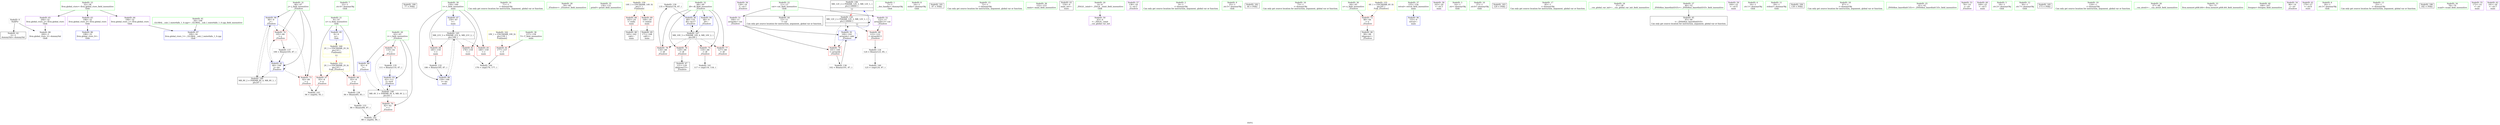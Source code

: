 digraph "SVFG" {
	label="SVFG";

	Node0x55ceff6fe700 [shape=record,color=grey,label="{NodeID: 0\nNullPtr}"];
	Node0x55ceff6fe700 -> Node0x55ceff713cd0[style=solid];
	Node0x55ceff6fe700 -> Node0x55ceff717400[style=solid];
	Node0x55ceff7175d0 [shape=record,color=blue,label="{NodeID: 90\n66\<--9\nj\<--\n_Z5solvev\n}"];
	Node0x55ceff7175d0 -> Node0x55ceff716740[style=dashed];
	Node0x55ceff7175d0 -> Node0x55ceff716810[style=dashed];
	Node0x55ceff7175d0 -> Node0x55ceff717770[style=dashed];
	Node0x55ceff7175d0 -> Node0x55ceff7206b0[style=dashed];
	Node0x55ceff711db0 [shape=record,color=green,label="{NodeID: 7\n22\<--1\n.str.4\<--dummyObj\nGlob }"];
	Node0x55ceff729a80 [shape=record,color=black,label="{NodeID: 180\n77 = PHI()\n}"];
	Node0x55ceff714310 [shape=record,color=blue,label="{NodeID: 97\n159\<--87\nt\<--\nmain\n}"];
	Node0x55ceff714310 -> Node0x55ceff71f2b0[style=dashed];
	Node0x55ceff712220 [shape=record,color=green,label="{NodeID: 14\n71\<--1\n\<--dummyObj\nCan only get source location for instruction, argument, global var or function.}"];
	Node0x55ceff712920 [shape=record,color=green,label="{NodeID: 21\n8\<--10\nn\<--n_field_insensitive\nGlob }"];
	Node0x55ceff712920 -> Node0x55ceff716190[style=solid];
	Node0x55ceff712920 -> Node0x55ceff716260[style=solid];
	Node0x55ceff712920 -> Node0x55ceff717100[style=solid];
	Node0x55ceff713020 [shape=record,color=green,label="{NodeID: 28\n59\<--60\n_Z5solvev\<--_Z5solvev_field_insensitive\n}"];
	Node0x55ceff713660 [shape=record,color=green,label="{NodeID: 35\n130\<--131\nprintf\<--printf_field_insensitive\n}"];
	Node0x55ceff713cd0 [shape=record,color=black,label="{NodeID: 42\n2\<--3\ndummyVal\<--dummyVal\n}"];
	Node0x55ceff719e50 [shape=record,color=grey,label="{NodeID: 132\n186 = Binary(185, 87, )\n}"];
	Node0x55ceff719e50 -> Node0x55ceff7143e0[style=solid];
	Node0x55ceff715330 [shape=record,color=black,label="{NodeID: 49\n171\<--168\ncall1\<--\nmain\n}"];
	Node0x55ceff714ee0 [shape=record,color=grey,label="{NodeID: 139\n135 = Binary(134, 87, )\n}"];
	Node0x55ceff714ee0 -> Node0x55ceff7179e0[style=solid];
	Node0x55ceff7158e0 [shape=record,color=purple,label="{NodeID: 56\n128\<--16\n\<--.str.1\n_Z5solvev\n}"];
	Node0x55ceff71f7b0 [shape=record,color=black,label="{NodeID: 146\nMR_12V_2 = PHI(MR_12V_3, MR_12V_1, )\npts\{130000 \}\n|{<s0>12}}"];
	Node0x55ceff71f7b0:s0 -> Node0x55ceff720bb0[style=dashed,color=red];
	Node0x55ceff715e90 [shape=record,color=purple,label="{NodeID: 63\n198\<--32\nllvm.global_ctors_0\<--llvm.global_ctors\nGlob }"];
	Node0x55ceff715e90 -> Node0x55ceff717200[style=solid];
	Node0x55ceff721ab0 [shape=record,color=yellow,style=double,label="{NodeID: 153\n2V_1 = ENCHI(MR_2V_0)\npts\{10 \}\nFun[_Z5solvev]}"];
	Node0x55ceff721ab0 -> Node0x55ceff716190[style=dashed];
	Node0x55ceff721ab0 -> Node0x55ceff716260[style=dashed];
	Node0x55ceff7164d0 [shape=record,color=red,label="{NodeID: 70\n82\<--62\n\<--i\n_Z5solvev\n}"];
	Node0x55ceff7164d0 -> Node0x55ceff71b520[style=solid];
	Node0x55ceff722b40 [shape=record,color=yellow,style=double,label="{NodeID: 160\n2V_1 = ENCHI(MR_2V_0)\npts\{10 \}\nFun[main]|{<s0>12}}"];
	Node0x55ceff722b40:s0 -> Node0x55ceff721ab0[style=dashed,color=red];
	Node0x55ceff716a80 [shape=record,color=red,label="{NodeID: 77\n127\<--68\n\<--i8\n_Z5solvev\n}"];
	Node0x55ceff717030 [shape=record,color=red,label="{NodeID: 84\n185\<--159\n\<--t\nmain\n}"];
	Node0x55ceff717030 -> Node0x55ceff719e50[style=solid];
	Node0x55ceff6fe950 [shape=record,color=green,label="{NodeID: 1\n7\<--1\n__dso_handle\<--dummyObj\nGlob }"];
	Node0x55ceff7176a0 [shape=record,color=blue,label="{NodeID: 91\n100\<--102\narrayidx\<--add\n_Z5solvev\n}"];
	Node0x55ceff7176a0 -> Node0x55ceff716c20[style=dashed];
	Node0x55ceff7176a0 -> Node0x55ceff7176a0[style=dashed];
	Node0x55ceff7176a0 -> Node0x55ceff720bb0[style=dashed];
	Node0x55ceff711e40 [shape=record,color=green,label="{NodeID: 8\n24\<--1\nstdin\<--dummyObj\nGlob }"];
	Node0x55ceff72a1f0 [shape=record,color=black,label="{NodeID: 181\n97 = PHI()\n}"];
	Node0x55ceff7143e0 [shape=record,color=blue,label="{NodeID: 98\n159\<--186\nt\<--inc\nmain\n}"];
	Node0x55ceff7143e0 -> Node0x55ceff71f2b0[style=dashed];
	Node0x55ceff712320 [shape=record,color=green,label="{NodeID: 15\n72\<--1\n\<--dummyObj\nCan only get source location for instruction, argument, global var or function.}"];
	Node0x55ceff712a20 [shape=record,color=green,label="{NodeID: 22\n11\<--13\ncnt\<--cnt_field_insensitive\nGlob }"];
	Node0x55ceff712a20 -> Node0x55ceff713ea0[style=solid];
	Node0x55ceff712a20 -> Node0x55ceff7154d0[style=solid];
	Node0x55ceff712a20 -> Node0x55ceff7155a0[style=solid];
	Node0x55ceff713120 [shape=record,color=green,label="{NodeID: 29\n62\<--63\ni\<--i_field_insensitive\n_Z5solvev\n}"];
	Node0x55ceff713120 -> Node0x55ceff7164d0[style=solid];
	Node0x55ceff713120 -> Node0x55ceff7165a0[style=solid];
	Node0x55ceff713120 -> Node0x55ceff717500[style=solid];
	Node0x55ceff713120 -> Node0x55ceff717840[style=solid];
	Node0x55ceff713760 [shape=record,color=green,label="{NodeID: 36\n152\<--153\nmain\<--main_field_insensitive\n}"];
	Node0x55ceff713dd0 [shape=record,color=black,label="{NodeID: 43\n154\<--9\nmain_ret\<--\nmain\n}"];
	Node0x55ceff719fd0 [shape=record,color=grey,label="{NodeID: 133\n86 = Binary(84, 87, )\n}"];
	Node0x55ceff719fd0 -> Node0x55ceff71b520[style=solid];
	Node0x55ceff715400 [shape=record,color=purple,label="{NodeID: 50\n43\<--4\n\<--_ZStL8__ioinit\n__cxx_global_var_init\n}"];
	Node0x55ceff715060 [shape=record,color=grey,label="{NodeID: 140\n125 = cmp(124, 87, )\n}"];
	Node0x55ceff7159b0 [shape=record,color=purple,label="{NodeID: 57\n138\<--18\n\<--.str.2\n_Z5solvev\n}"];
	Node0x55ceff71fcb0 [shape=record,color=black,label="{NodeID: 147\nMR_10V_3 = PHI(MR_10V_4, MR_10V_2, )\npts\{69 \}\n}"];
	Node0x55ceff71fcb0 -> Node0x55ceff7168e0[style=dashed];
	Node0x55ceff71fcb0 -> Node0x55ceff7169b0[style=dashed];
	Node0x55ceff71fcb0 -> Node0x55ceff716a80[style=dashed];
	Node0x55ceff71fcb0 -> Node0x55ceff716b50[style=dashed];
	Node0x55ceff71fcb0 -> Node0x55ceff7179e0[style=dashed];
	Node0x55ceff715f90 [shape=record,color=purple,label="{NodeID: 64\n199\<--32\nllvm.global_ctors_1\<--llvm.global_ctors\nGlob }"];
	Node0x55ceff715f90 -> Node0x55ceff717300[style=solid];
	Node0x55ceff7165a0 [shape=record,color=red,label="{NodeID: 71\n110\<--62\n\<--i\n_Z5solvev\n}"];
	Node0x55ceff7165a0 -> Node0x55ceff71a2d0[style=solid];
	Node0x55ceff716b50 [shape=record,color=red,label="{NodeID: 78\n134\<--68\n\<--i8\n_Z5solvev\n}"];
	Node0x55ceff716b50 -> Node0x55ceff714ee0[style=solid];
	Node0x55ceff717100 [shape=record,color=blue,label="{NodeID: 85\n8\<--9\nn\<--\nGlob }"];
	Node0x55ceff717100 -> Node0x55ceff722b40[style=dashed];
	Node0x55ceff711330 [shape=record,color=green,label="{NodeID: 2\n9\<--1\n\<--dummyObj\nCan only get source location for instruction, argument, global var or function.}"];
	Node0x55ceff717770 [shape=record,color=blue,label="{NodeID: 92\n66\<--106\nj\<--inc\n_Z5solvev\n}"];
	Node0x55ceff717770 -> Node0x55ceff716740[style=dashed];
	Node0x55ceff717770 -> Node0x55ceff716810[style=dashed];
	Node0x55ceff717770 -> Node0x55ceff717770[style=dashed];
	Node0x55ceff717770 -> Node0x55ceff7206b0[style=dashed];
	Node0x55ceff711ed0 [shape=record,color=green,label="{NodeID: 9\n25\<--1\n.str.5\<--dummyObj\nGlob }"];
	Node0x55ceff72a2f0 [shape=record,color=black,label="{NodeID: 182\n44 = PHI()\n}"];
	Node0x55ceff712420 [shape=record,color=green,label="{NodeID: 16\n73\<--1\n\<--dummyObj\nCan only get source location for instruction, argument, global var or function.}"];
	Node0x55ceff712b20 [shape=record,color=green,label="{NodeID: 23\n32\<--36\nllvm.global_ctors\<--llvm.global_ctors_field_insensitive\nGlob }"];
	Node0x55ceff712b20 -> Node0x55ceff715e90[style=solid];
	Node0x55ceff712b20 -> Node0x55ceff715f90[style=solid];
	Node0x55ceff712b20 -> Node0x55ceff716090[style=solid];
	Node0x55ceff7131f0 [shape=record,color=green,label="{NodeID: 30\n64\<--65\nx\<--x_field_insensitive\n_Z5solvev\n}"];
	Node0x55ceff7131f0 -> Node0x55ceff716670[style=solid];
	Node0x55ceff713860 [shape=record,color=green,label="{NodeID: 37\n155\<--156\nretval\<--retval_field_insensitive\nmain\n}"];
	Node0x55ceff713860 -> Node0x55ceff714240[style=solid];
	Node0x55ceff713ea0 [shape=record,color=black,label="{NodeID: 44\n12\<--11\n\<--cnt\nCan only get source location for instruction, argument, global var or function.}"];
	Node0x55ceff71a150 [shape=record,color=grey,label="{NodeID: 134\n124 = Binary(123, 85, )\n}"];
	Node0x55ceff71a150 -> Node0x55ceff715060[style=solid];
	Node0x55ceff7154d0 [shape=record,color=purple,label="{NodeID: 51\n100\<--11\narrayidx\<--cnt\n_Z5solvev\n}"];
	Node0x55ceff7154d0 -> Node0x55ceff716c20[style=solid];
	Node0x55ceff7154d0 -> Node0x55ceff7176a0[style=solid];
	Node0x55ceff71b420 [shape=record,color=grey,label="{NodeID: 141\n117 = cmp(116, 118, )\n}"];
	Node0x55ceff715a80 [shape=record,color=purple,label="{NodeID: 58\n163\<--20\n\<--.str.3\nmain\n}"];
	Node0x55ceff7201b0 [shape=record,color=black,label="{NodeID: 148\nMR_4V_3 = PHI(MR_4V_4, MR_4V_2, )\npts\{63 \}\n}"];
	Node0x55ceff7201b0 -> Node0x55ceff7164d0[style=dashed];
	Node0x55ceff7201b0 -> Node0x55ceff7165a0[style=dashed];
	Node0x55ceff7201b0 -> Node0x55ceff717840[style=dashed];
	Node0x55ceff716090 [shape=record,color=purple,label="{NodeID: 65\n200\<--32\nllvm.global_ctors_2\<--llvm.global_ctors\nGlob }"];
	Node0x55ceff716090 -> Node0x55ceff717400[style=solid];
	Node0x55ceff7226b0 [shape=record,color=yellow,style=double,label="{NodeID: 155\n6V_1 = ENCHI(MR_6V_0)\npts\{65 \}\nFun[_Z5solvev]}"];
	Node0x55ceff7226b0 -> Node0x55ceff716670[style=dashed];
	Node0x55ceff716670 [shape=record,color=red,label="{NodeID: 72\n98\<--64\n\<--x\n_Z5solvev\n}"];
	Node0x55ceff716670 -> Node0x55ceff7140a0[style=solid];
	Node0x55ceff722d00 [shape=record,color=yellow,style=double,label="{NodeID: 162\n19V_1 = ENCHI(MR_19V_0)\npts\{158 \}\nFun[main]}"];
	Node0x55ceff722d00 -> Node0x55ceff716dc0[style=dashed];
	Node0x55ceff716c20 [shape=record,color=red,label="{NodeID: 79\n101\<--100\n\<--arrayidx\n_Z5solvev\n}"];
	Node0x55ceff716c20 -> Node0x55ceff714a60[style=solid];
	Node0x55ceff717200 [shape=record,color=blue,label="{NodeID: 86\n198\<--33\nllvm.global_ctors_0\<--\nGlob }"];
	Node0x55ceff7113c0 [shape=record,color=green,label="{NodeID: 3\n14\<--1\n.str\<--dummyObj\nGlob }"];
	Node0x55ceff717840 [shape=record,color=blue,label="{NodeID: 93\n62\<--111\ni\<--inc6\n_Z5solvev\n}"];
	Node0x55ceff717840 -> Node0x55ceff7201b0[style=dashed];
	Node0x55ceff711f60 [shape=record,color=green,label="{NodeID: 10\n27\<--1\n.str.6\<--dummyObj\nGlob }"];
	Node0x55ceff72a3f0 [shape=record,color=black,label="{NodeID: 183\n129 = PHI()\n}"];
	Node0x55ceff712520 [shape=record,color=green,label="{NodeID: 17\n85\<--1\n\<--dummyObj\nCan only get source location for instruction, argument, global var or function.}"];
	Node0x55ceff712c20 [shape=record,color=green,label="{NodeID: 24\n37\<--38\n__cxx_global_var_init\<--__cxx_global_var_init_field_insensitive\n}"];
	Node0x55ceff7132c0 [shape=record,color=green,label="{NodeID: 31\n66\<--67\nj\<--j_field_insensitive\n_Z5solvev\n}"];
	Node0x55ceff7132c0 -> Node0x55ceff716740[style=solid];
	Node0x55ceff7132c0 -> Node0x55ceff716810[style=solid];
	Node0x55ceff7132c0 -> Node0x55ceff7175d0[style=solid];
	Node0x55ceff7132c0 -> Node0x55ceff717770[style=solid];
	Node0x55ceff713930 [shape=record,color=green,label="{NodeID: 38\n157\<--158\nT\<--T_field_insensitive\nmain\n}"];
	Node0x55ceff713930 -> Node0x55ceff716dc0[style=solid];
	Node0x55ceff713fa0 [shape=record,color=black,label="{NodeID: 45\n45\<--46\n\<--_ZNSt8ios_base4InitD1Ev\nCan only get source location for instruction, argument, global var or function.}"];
	Node0x55ceff71a2d0 [shape=record,color=grey,label="{NodeID: 135\n111 = Binary(110, 87, )\n}"];
	Node0x55ceff71a2d0 -> Node0x55ceff717840[style=solid];
	Node0x55ceff7155a0 [shape=record,color=purple,label="{NodeID: 52\n122\<--11\narrayidx13\<--cnt\n_Z5solvev\n}"];
	Node0x55ceff7155a0 -> Node0x55ceff716cf0[style=solid];
	Node0x55ceff71b520 [shape=record,color=grey,label="{NodeID: 142\n88 = cmp(82, 86, )\n}"];
	Node0x55ceff715b50 [shape=record,color=purple,label="{NodeID: 59\n164\<--22\n\<--.str.4\nmain\n}"];
	Node0x55ceff7206b0 [shape=record,color=black,label="{NodeID: 149\nMR_8V_2 = PHI(MR_8V_4, MR_8V_1, )\npts\{67 \}\n}"];
	Node0x55ceff7206b0 -> Node0x55ceff7175d0[style=dashed];
	Node0x55ceff716190 [shape=record,color=red,label="{NodeID: 66\n83\<--8\n\<--n\n_Z5solvev\n}"];
	Node0x55ceff716190 -> Node0x55ceff714d60[style=solid];
	Node0x55ceff716740 [shape=record,color=red,label="{NodeID: 73\n92\<--66\n\<--j\n_Z5solvev\n}"];
	Node0x55ceff716740 -> Node0x55ceff71b6a0[style=solid];
	Node0x55ceff716cf0 [shape=record,color=red,label="{NodeID: 80\n123\<--122\n\<--arrayidx13\n_Z5solvev\n}"];
	Node0x55ceff716cf0 -> Node0x55ceff71a150[style=solid];
	Node0x55ceff717300 [shape=record,color=blue,label="{NodeID: 87\n199\<--34\nllvm.global_ctors_1\<--_GLOBAL__sub_I_waterfalls_1_0.cpp\nGlob }"];
	Node0x55ceff711450 [shape=record,color=green,label="{NodeID: 4\n16\<--1\n.str.1\<--dummyObj\nGlob }"];
	Node0x55ceff717910 [shape=record,color=blue,label="{NodeID: 94\n68\<--9\ni8\<--\n_Z5solvev\n}"];
	Node0x55ceff717910 -> Node0x55ceff71fcb0[style=dashed];
	Node0x55ceff711ff0 [shape=record,color=green,label="{NodeID: 11\n29\<--1\nstdout\<--dummyObj\nGlob }"];
	Node0x55ceff72a4f0 [shape=record,color=black,label="{NodeID: 184\n139 = PHI()\n}"];
	Node0x55ceff712620 [shape=record,color=green,label="{NodeID: 18\n87\<--1\n\<--dummyObj\nCan only get source location for instruction, argument, global var or function.}"];
	Node0x55ceff712d20 [shape=record,color=green,label="{NodeID: 25\n41\<--42\n_ZNSt8ios_base4InitC1Ev\<--_ZNSt8ios_base4InitC1Ev_field_insensitive\n}"];
	Node0x55ceff713390 [shape=record,color=green,label="{NodeID: 32\n68\<--69\ni8\<--i8_field_insensitive\n_Z5solvev\n}"];
	Node0x55ceff713390 -> Node0x55ceff7168e0[style=solid];
	Node0x55ceff713390 -> Node0x55ceff7169b0[style=solid];
	Node0x55ceff713390 -> Node0x55ceff716a80[style=solid];
	Node0x55ceff713390 -> Node0x55ceff716b50[style=solid];
	Node0x55ceff713390 -> Node0x55ceff717910[style=solid];
	Node0x55ceff713390 -> Node0x55ceff7179e0[style=solid];
	Node0x55ceff713a00 [shape=record,color=green,label="{NodeID: 39\n159\<--160\nt\<--t_field_insensitive\nmain\n}"];
	Node0x55ceff713a00 -> Node0x55ceff716e90[style=solid];
	Node0x55ceff713a00 -> Node0x55ceff716f60[style=solid];
	Node0x55ceff713a00 -> Node0x55ceff717030[style=solid];
	Node0x55ceff713a00 -> Node0x55ceff714310[style=solid];
	Node0x55ceff713a00 -> Node0x55ceff7143e0[style=solid];
	Node0x55ceff7140a0 [shape=record,color=black,label="{NodeID: 46\n99\<--98\nidxprom\<--\n_Z5solvev\n}"];
	Node0x55ceff714a60 [shape=record,color=grey,label="{NodeID: 136\n102 = Binary(101, 87, )\n}"];
	Node0x55ceff714a60 -> Node0x55ceff7176a0[style=solid];
	Node0x55ceff715670 [shape=record,color=purple,label="{NodeID: 53\n76\<--14\n\<--.str\n_Z5solvev\n}"];
	Node0x55ceff71b6a0 [shape=record,color=grey,label="{NodeID: 143\n94 = cmp(92, 93, )\n}"];
	Node0x55ceff715c20 [shape=record,color=purple,label="{NodeID: 60\n169\<--25\n\<--.str.5\nmain\n}"];
	Node0x55ceff720bb0 [shape=record,color=black,label="{NodeID: 150\nMR_12V_2 = PHI(MR_12V_3, MR_12V_1, )\npts\{130000 \}\n|{|<s4>12}}"];
	Node0x55ceff720bb0 -> Node0x55ceff716c20[style=dashed];
	Node0x55ceff720bb0 -> Node0x55ceff716cf0[style=dashed];
	Node0x55ceff720bb0 -> Node0x55ceff7176a0[style=dashed];
	Node0x55ceff720bb0 -> Node0x55ceff720bb0[style=dashed];
	Node0x55ceff720bb0:s4 -> Node0x55ceff71f7b0[style=dashed,color=blue];
	Node0x55ceff716260 [shape=record,color=red,label="{NodeID: 67\n93\<--8\n\<--n\n_Z5solvev\n}"];
	Node0x55ceff716260 -> Node0x55ceff71b6a0[style=solid];
	Node0x55ceff716810 [shape=record,color=red,label="{NodeID: 74\n105\<--66\n\<--j\n_Z5solvev\n}"];
	Node0x55ceff716810 -> Node0x55ceff714be0[style=solid];
	Node0x55ceff716dc0 [shape=record,color=red,label="{NodeID: 81\n177\<--157\n\<--T\nmain\n}"];
	Node0x55ceff716dc0 -> Node0x55ceff71b820[style=solid];
	Node0x55ceff717400 [shape=record,color=blue, style = dotted,label="{NodeID: 88\n200\<--3\nllvm.global_ctors_2\<--dummyVal\nGlob }"];
	Node0x55ceff7114e0 [shape=record,color=green,label="{NodeID: 5\n18\<--1\n.str.2\<--dummyObj\nGlob }"];
	Node0x55ceff7179e0 [shape=record,color=blue,label="{NodeID: 95\n68\<--135\ni8\<--inc17\n_Z5solvev\n}"];
	Node0x55ceff7179e0 -> Node0x55ceff71fcb0[style=dashed];
	Node0x55ceff712080 [shape=record,color=green,label="{NodeID: 12\n30\<--1\n.str.7\<--dummyObj\nGlob }"];
	Node0x55ceff72a5f0 [shape=record,color=black,label="{NodeID: 185\n173 = PHI()\n}"];
	Node0x55ceff712720 [shape=record,color=green,label="{NodeID: 19\n118\<--1\n\<--dummyObj\nCan only get source location for instruction, argument, global var or function.}"];
	Node0x55ceff712e20 [shape=record,color=green,label="{NodeID: 26\n47\<--48\n__cxa_atexit\<--__cxa_atexit_field_insensitive\n}"];
	Node0x55ceff713460 [shape=record,color=green,label="{NodeID: 33\n74\<--75\nllvm.memset.p0i8.i64\<--llvm.memset.p0i8.i64_field_insensitive\n}"];
	Node0x55ceff713ad0 [shape=record,color=green,label="{NodeID: 40\n166\<--167\nfreopen\<--freopen_field_insensitive\n}"];
	Node0x55ceff714170 [shape=record,color=black,label="{NodeID: 47\n121\<--120\nidxprom12\<--\n_Z5solvev\n}"];
	Node0x55ceff714be0 [shape=record,color=grey,label="{NodeID: 137\n106 = Binary(105, 87, )\n}"];
	Node0x55ceff714be0 -> Node0x55ceff717770[style=solid];
	Node0x55ceff715740 [shape=record,color=purple,label="{NodeID: 54\n96\<--14\n\<--.str\n_Z5solvev\n}"];
	Node0x55ceff71b820 [shape=record,color=grey,label="{NodeID: 144\n178 = cmp(176, 177, )\n}"];
	Node0x55ceff715cf0 [shape=record,color=purple,label="{NodeID: 61\n170\<--27\n\<--.str.6\nmain\n}"];
	Node0x55ceff716330 [shape=record,color=red,label="{NodeID: 68\n162\<--24\n\<--stdin\nmain\n}"];
	Node0x55ceff716330 -> Node0x55ceff715260[style=solid];
	Node0x55ceff7168e0 [shape=record,color=red,label="{NodeID: 75\n116\<--68\n\<--i8\n_Z5solvev\n}"];
	Node0x55ceff7168e0 -> Node0x55ceff71b420[style=solid];
	Node0x55ceff716e90 [shape=record,color=red,label="{NodeID: 82\n176\<--159\n\<--t\nmain\n}"];
	Node0x55ceff716e90 -> Node0x55ceff71b820[style=solid];
	Node0x55ceff717500 [shape=record,color=blue,label="{NodeID: 89\n62\<--9\ni\<--\n_Z5solvev\n}"];
	Node0x55ceff717500 -> Node0x55ceff7201b0[style=dashed];
	Node0x55ceff711d20 [shape=record,color=green,label="{NodeID: 6\n20\<--1\n.str.3\<--dummyObj\nGlob }"];
	Node0x55ceff714240 [shape=record,color=blue,label="{NodeID: 96\n155\<--9\nretval\<--\nmain\n}"];
	Node0x55ceff712150 [shape=record,color=green,label="{NodeID: 13\n33\<--1\n\<--dummyObj\nCan only get source location for instruction, argument, global var or function.}"];
	Node0x55ceff72a6f0 [shape=record,color=black,label="{NodeID: 186\n182 = PHI()\n}"];
	Node0x55ceff712820 [shape=record,color=green,label="{NodeID: 20\n4\<--6\n_ZStL8__ioinit\<--_ZStL8__ioinit_field_insensitive\nGlob }"];
	Node0x55ceff712820 -> Node0x55ceff715400[style=solid];
	Node0x55ceff712f20 [shape=record,color=green,label="{NodeID: 27\n46\<--52\n_ZNSt8ios_base4InitD1Ev\<--_ZNSt8ios_base4InitD1Ev_field_insensitive\n}"];
	Node0x55ceff712f20 -> Node0x55ceff713fa0[style=solid];
	Node0x55ceff713560 [shape=record,color=green,label="{NodeID: 34\n78\<--79\nscanf\<--scanf_field_insensitive\n}"];
	Node0x55ceff713bd0 [shape=record,color=green,label="{NodeID: 41\n34\<--194\n_GLOBAL__sub_I_waterfalls_1_0.cpp\<--_GLOBAL__sub_I_waterfalls_1_0.cpp_field_insensitive\n}"];
	Node0x55ceff713bd0 -> Node0x55ceff717300[style=solid];
	Node0x55ceff715260 [shape=record,color=black,label="{NodeID: 48\n165\<--162\ncall\<--\nmain\n}"];
	Node0x55ceff714d60 [shape=record,color=grey,label="{NodeID: 138\n84 = Binary(85, 83, )\n}"];
	Node0x55ceff714d60 -> Node0x55ceff719fd0[style=solid];
	Node0x55ceff715810 [shape=record,color=purple,label="{NodeID: 55\n172\<--14\n\<--.str\nmain\n}"];
	Node0x55ceff71f2b0 [shape=record,color=black,label="{NodeID: 145\nMR_21V_3 = PHI(MR_21V_4, MR_21V_2, )\npts\{160 \}\n}"];
	Node0x55ceff71f2b0 -> Node0x55ceff716e90[style=dashed];
	Node0x55ceff71f2b0 -> Node0x55ceff716f60[style=dashed];
	Node0x55ceff71f2b0 -> Node0x55ceff717030[style=dashed];
	Node0x55ceff71f2b0 -> Node0x55ceff7143e0[style=dashed];
	Node0x55ceff715dc0 [shape=record,color=purple,label="{NodeID: 62\n181\<--30\n\<--.str.7\nmain\n}"];
	Node0x55ceff716400 [shape=record,color=red,label="{NodeID: 69\n168\<--29\n\<--stdout\nmain\n}"];
	Node0x55ceff716400 -> Node0x55ceff715330[style=solid];
	Node0x55ceff722a30 [shape=record,color=yellow,style=double,label="{NodeID: 159\n14V_1 = ENCHI(MR_14V_0)\npts\{1 \}\nFun[main]}"];
	Node0x55ceff722a30 -> Node0x55ceff716330[style=dashed];
	Node0x55ceff722a30 -> Node0x55ceff716400[style=dashed];
	Node0x55ceff7169b0 [shape=record,color=red,label="{NodeID: 76\n120\<--68\n\<--i8\n_Z5solvev\n}"];
	Node0x55ceff7169b0 -> Node0x55ceff714170[style=solid];
	Node0x55ceff716f60 [shape=record,color=red,label="{NodeID: 83\n180\<--159\n\<--t\nmain\n}"];
}
